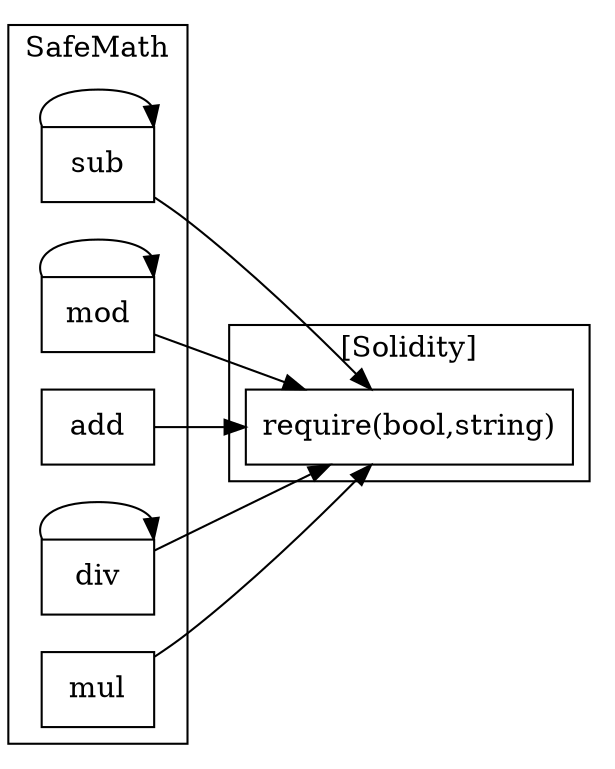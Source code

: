 strict digraph {
rankdir="LR"
node [shape=box]
subgraph cluster_704_SafeMath {
label = "SafeMath"
"704_sub" [label="sub"]
"704_mod" [label="mod"]
"704_add" [label="add"]
"704_div" [label="div"]
"704_mul" [label="mul"]
"704_sub" -> "704_sub"
"704_div" -> "704_div"
"704_mod" -> "704_mod"
}subgraph cluster_solidity {
label = "[Solidity]"
"require(bool,string)" 
"704_sub" -> "require(bool,string)"
"704_add" -> "require(bool,string)"
"704_mod" -> "require(bool,string)"
"704_mul" -> "require(bool,string)"
"704_div" -> "require(bool,string)"
}
}